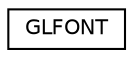 digraph "Graphical Class Hierarchy"
{
  edge [fontname="Helvetica",fontsize="10",labelfontname="Helvetica",labelfontsize="10"];
  node [fontname="Helvetica",fontsize="10",shape=record];
  rankdir="LR";
  Node1 [label="GLFONT",height=0.2,width=0.4,color="black", fillcolor="white", style="filled",URL="$struct_g_l_f_o_n_t.html"];
}

